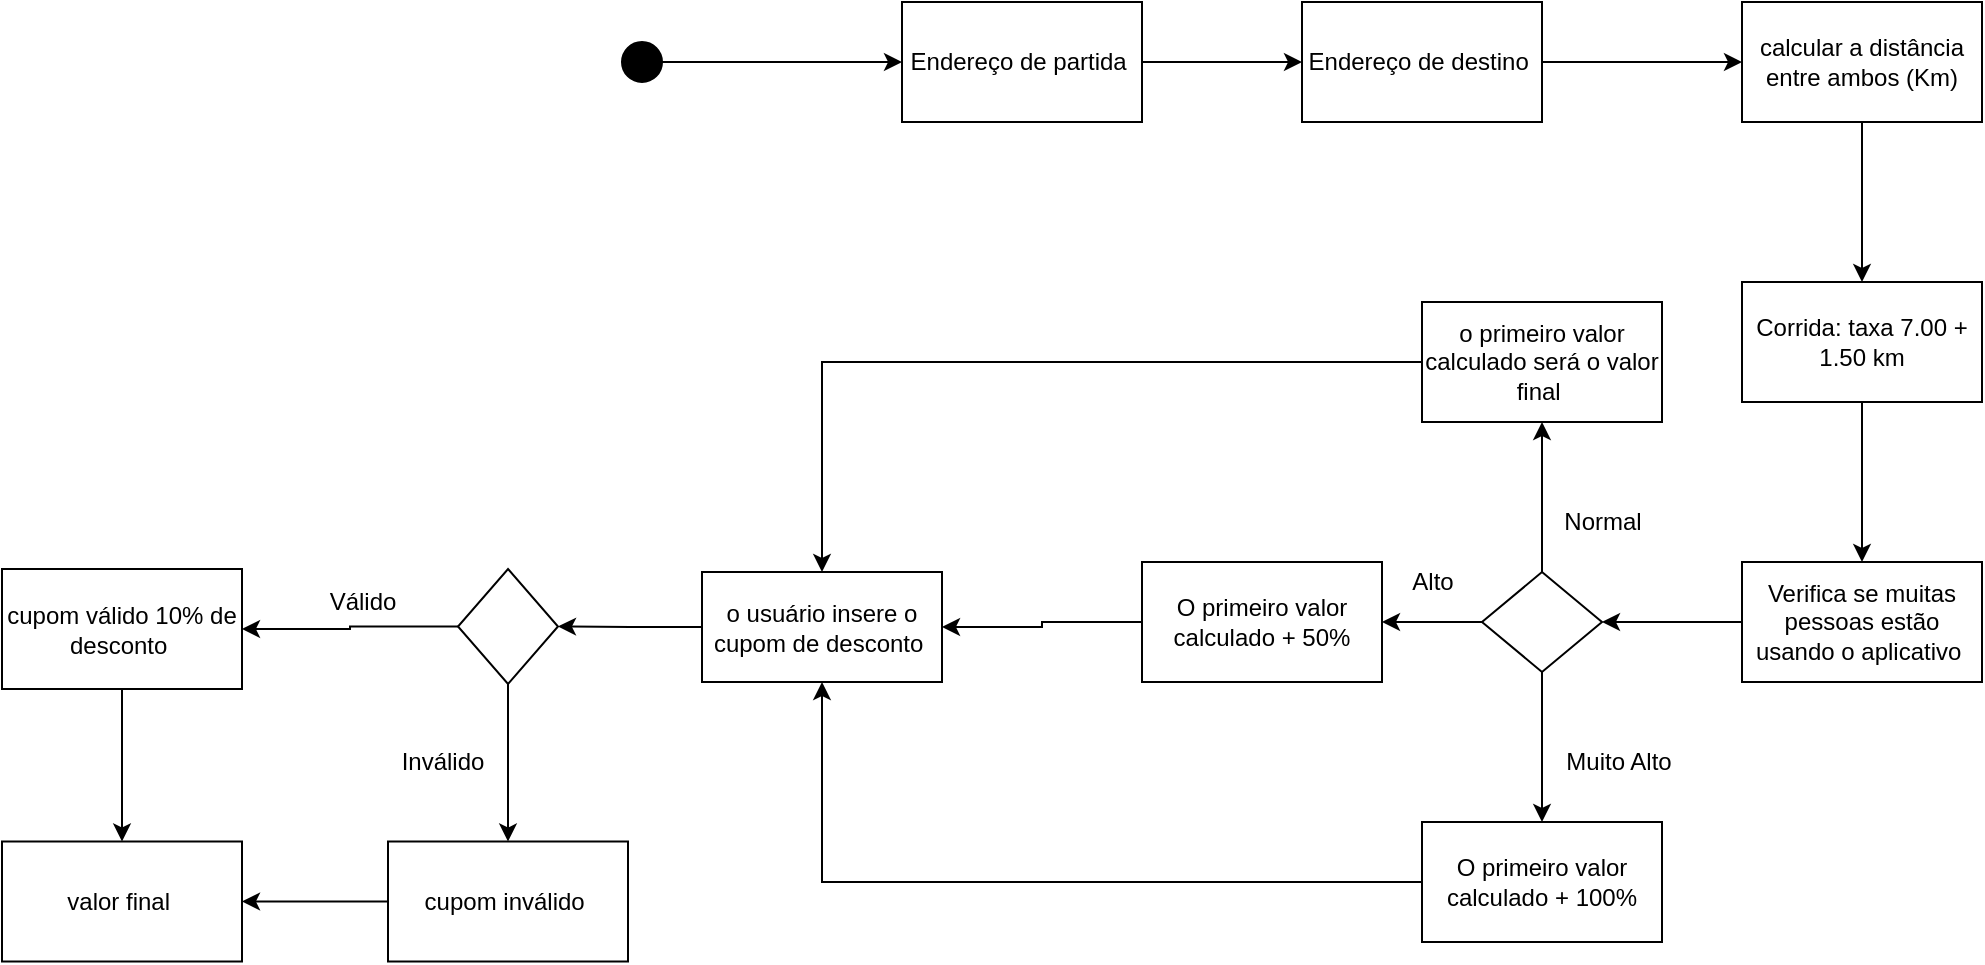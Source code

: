 <mxfile version="20.2.7" type="device"><diagram id="ayTPKDDpaQY5JSlYP_Y3" name="Página-1"><mxGraphModel dx="2310" dy="816" grid="1" gridSize="10" guides="1" tooltips="1" connect="1" arrows="1" fold="1" page="1" pageScale="1" pageWidth="827" pageHeight="1169" math="0" shadow="0"><root><mxCell id="0"/><mxCell id="1" parent="0"/><mxCell id="5ftgUuQCBgNfHQvM9jt2-3" value="" style="edgeStyle=orthogonalEdgeStyle;rounded=0;orthogonalLoop=1;jettySize=auto;html=1;" edge="1" parent="1" source="5ftgUuQCBgNfHQvM9jt2-1" target="5ftgUuQCBgNfHQvM9jt2-2"><mxGeometry relative="1" as="geometry"/></mxCell><mxCell id="5ftgUuQCBgNfHQvM9jt2-1" value="" style="ellipse;whiteSpace=wrap;html=1;aspect=fixed;fillColor=#000000;" vertex="1" parent="1"><mxGeometry x="50" y="40" width="20" height="20" as="geometry"/></mxCell><mxCell id="5ftgUuQCBgNfHQvM9jt2-6" value="" style="edgeStyle=orthogonalEdgeStyle;rounded=0;orthogonalLoop=1;jettySize=auto;html=1;exitX=1;exitY=0.5;exitDx=0;exitDy=0;" edge="1" parent="1" source="5ftgUuQCBgNfHQvM9jt2-7" target="5ftgUuQCBgNfHQvM9jt2-5"><mxGeometry relative="1" as="geometry"><mxPoint x="360" y="80" as="sourcePoint"/></mxGeometry></mxCell><mxCell id="5ftgUuQCBgNfHQvM9jt2-8" value="" style="edgeStyle=orthogonalEdgeStyle;rounded=0;orthogonalLoop=1;jettySize=auto;html=1;" edge="1" parent="1" source="5ftgUuQCBgNfHQvM9jt2-2" target="5ftgUuQCBgNfHQvM9jt2-7"><mxGeometry relative="1" as="geometry"/></mxCell><mxCell id="5ftgUuQCBgNfHQvM9jt2-2" value="Endereço de partida&amp;nbsp;" style="whiteSpace=wrap;html=1;fillColor=#FFFFFF;" vertex="1" parent="1"><mxGeometry x="190" y="20" width="120" height="60" as="geometry"/></mxCell><mxCell id="5ftgUuQCBgNfHQvM9jt2-10" value="" style="edgeStyle=orthogonalEdgeStyle;rounded=0;orthogonalLoop=1;jettySize=auto;html=1;" edge="1" parent="1" source="5ftgUuQCBgNfHQvM9jt2-5" target="5ftgUuQCBgNfHQvM9jt2-9"><mxGeometry relative="1" as="geometry"/></mxCell><mxCell id="5ftgUuQCBgNfHQvM9jt2-5" value="calcular a distância entre ambos (Km)" style="whiteSpace=wrap;html=1;fillColor=#FFFFFF;" vertex="1" parent="1"><mxGeometry x="610" y="20" width="120" height="60" as="geometry"/></mxCell><mxCell id="5ftgUuQCBgNfHQvM9jt2-7" value="Endereço de destino&amp;nbsp;" style="whiteSpace=wrap;html=1;fillColor=#FFFFFF;" vertex="1" parent="1"><mxGeometry x="390" y="20" width="120" height="60" as="geometry"/></mxCell><mxCell id="5ftgUuQCBgNfHQvM9jt2-13" value="" style="edgeStyle=orthogonalEdgeStyle;rounded=0;orthogonalLoop=1;jettySize=auto;html=1;exitX=0;exitY=0.5;exitDx=0;exitDy=0;" edge="1" parent="1" source="5ftgUuQCBgNfHQvM9jt2-15" target="5ftgUuQCBgNfHQvM9jt2-12"><mxGeometry relative="1" as="geometry"><mxPoint x="570" y="230" as="sourcePoint"/></mxGeometry></mxCell><mxCell id="5ftgUuQCBgNfHQvM9jt2-16" value="" style="edgeStyle=orthogonalEdgeStyle;rounded=0;orthogonalLoop=1;jettySize=auto;html=1;" edge="1" parent="1" source="5ftgUuQCBgNfHQvM9jt2-9" target="5ftgUuQCBgNfHQvM9jt2-15"><mxGeometry relative="1" as="geometry"/></mxCell><mxCell id="5ftgUuQCBgNfHQvM9jt2-9" value="Corrida: taxa 7.00 +&lt;br&gt;1.50 km" style="whiteSpace=wrap;html=1;fillColor=#FFFFFF;" vertex="1" parent="1"><mxGeometry x="610" y="160" width="120" height="60" as="geometry"/></mxCell><mxCell id="5ftgUuQCBgNfHQvM9jt2-18" value="" style="edgeStyle=orthogonalEdgeStyle;rounded=0;orthogonalLoop=1;jettySize=auto;html=1;" edge="1" parent="1" source="5ftgUuQCBgNfHQvM9jt2-12" target="5ftgUuQCBgNfHQvM9jt2-17"><mxGeometry relative="1" as="geometry"/></mxCell><mxCell id="5ftgUuQCBgNfHQvM9jt2-22" value="" style="edgeStyle=orthogonalEdgeStyle;rounded=0;orthogonalLoop=1;jettySize=auto;html=1;" edge="1" parent="1" source="5ftgUuQCBgNfHQvM9jt2-12" target="5ftgUuQCBgNfHQvM9jt2-21"><mxGeometry relative="1" as="geometry"/></mxCell><mxCell id="5ftgUuQCBgNfHQvM9jt2-26" value="" style="edgeStyle=orthogonalEdgeStyle;rounded=0;orthogonalLoop=1;jettySize=auto;html=1;" edge="1" parent="1" source="5ftgUuQCBgNfHQvM9jt2-12" target="5ftgUuQCBgNfHQvM9jt2-25"><mxGeometry relative="1" as="geometry"/></mxCell><mxCell id="5ftgUuQCBgNfHQvM9jt2-12" value="" style="rhombus;whiteSpace=wrap;html=1;fillColor=#FFFFFF;" vertex="1" parent="1"><mxGeometry x="480" y="305" width="60" height="50" as="geometry"/></mxCell><mxCell id="5ftgUuQCBgNfHQvM9jt2-15" value="Verifica se muitas pessoas estão usando o aplicativo&amp;nbsp;" style="whiteSpace=wrap;html=1;fillColor=#FFFFFF;" vertex="1" parent="1"><mxGeometry x="610" y="300" width="120" height="60" as="geometry"/></mxCell><mxCell id="5ftgUuQCBgNfHQvM9jt2-30" style="edgeStyle=orthogonalEdgeStyle;rounded=0;orthogonalLoop=1;jettySize=auto;html=1;exitX=0;exitY=0.5;exitDx=0;exitDy=0;entryX=1;entryY=0.5;entryDx=0;entryDy=0;" edge="1" parent="1" source="5ftgUuQCBgNfHQvM9jt2-17" target="5ftgUuQCBgNfHQvM9jt2-28"><mxGeometry relative="1" as="geometry"/></mxCell><mxCell id="5ftgUuQCBgNfHQvM9jt2-17" value="O primeiro valor calculado + 50%" style="whiteSpace=wrap;html=1;fillColor=#FFFFFF;" vertex="1" parent="1"><mxGeometry x="310" y="300" width="120" height="60" as="geometry"/></mxCell><mxCell id="5ftgUuQCBgNfHQvM9jt2-31" style="edgeStyle=orthogonalEdgeStyle;rounded=0;orthogonalLoop=1;jettySize=auto;html=1;exitX=0;exitY=0.5;exitDx=0;exitDy=0;entryX=0.5;entryY=0;entryDx=0;entryDy=0;" edge="1" parent="1" source="5ftgUuQCBgNfHQvM9jt2-21" target="5ftgUuQCBgNfHQvM9jt2-28"><mxGeometry relative="1" as="geometry"><Array as="points"><mxPoint x="150" y="200"/></Array></mxGeometry></mxCell><mxCell id="5ftgUuQCBgNfHQvM9jt2-21" value="o primeiro valor calculado será o valor final&amp;nbsp;" style="whiteSpace=wrap;html=1;fillColor=#FFFFFF;" vertex="1" parent="1"><mxGeometry x="450" y="170" width="120" height="60" as="geometry"/></mxCell><mxCell id="5ftgUuQCBgNfHQvM9jt2-23" value="Normal" style="text;html=1;align=center;verticalAlign=middle;resizable=0;points=[];autosize=1;strokeColor=none;fillColor=none;" vertex="1" parent="1"><mxGeometry x="510" y="265" width="60" height="30" as="geometry"/></mxCell><mxCell id="5ftgUuQCBgNfHQvM9jt2-24" value="Alto" style="text;html=1;align=center;verticalAlign=middle;resizable=0;points=[];autosize=1;strokeColor=none;fillColor=none;" vertex="1" parent="1"><mxGeometry x="435" y="295" width="40" height="30" as="geometry"/></mxCell><mxCell id="5ftgUuQCBgNfHQvM9jt2-29" value="" style="edgeStyle=orthogonalEdgeStyle;rounded=0;orthogonalLoop=1;jettySize=auto;html=1;" edge="1" parent="1" source="5ftgUuQCBgNfHQvM9jt2-25" target="5ftgUuQCBgNfHQvM9jt2-28"><mxGeometry relative="1" as="geometry"/></mxCell><mxCell id="5ftgUuQCBgNfHQvM9jt2-25" value="O primeiro valor calculado + 100%" style="whiteSpace=wrap;html=1;fillColor=#FFFFFF;" vertex="1" parent="1"><mxGeometry x="450" y="430" width="120" height="60" as="geometry"/></mxCell><mxCell id="5ftgUuQCBgNfHQvM9jt2-27" value="Muito Alto" style="text;html=1;align=center;verticalAlign=middle;resizable=0;points=[];autosize=1;strokeColor=none;fillColor=none;" vertex="1" parent="1"><mxGeometry x="508" y="385" width="80" height="30" as="geometry"/></mxCell><mxCell id="5ftgUuQCBgNfHQvM9jt2-35" value="" style="edgeStyle=orthogonalEdgeStyle;rounded=0;orthogonalLoop=1;jettySize=auto;html=1;" edge="1" parent="1" source="5ftgUuQCBgNfHQvM9jt2-28" target="5ftgUuQCBgNfHQvM9jt2-34"><mxGeometry relative="1" as="geometry"/></mxCell><mxCell id="5ftgUuQCBgNfHQvM9jt2-28" value="o usuário insere o cupom de desconto&amp;nbsp;" style="whiteSpace=wrap;html=1;fillColor=#FFFFFF;" vertex="1" parent="1"><mxGeometry x="90" y="305" width="120" height="55" as="geometry"/></mxCell><mxCell id="5ftgUuQCBgNfHQvM9jt2-37" value="" style="edgeStyle=orthogonalEdgeStyle;rounded=0;orthogonalLoop=1;jettySize=auto;html=1;" edge="1" parent="1" source="5ftgUuQCBgNfHQvM9jt2-34" target="5ftgUuQCBgNfHQvM9jt2-36"><mxGeometry relative="1" as="geometry"/></mxCell><mxCell id="5ftgUuQCBgNfHQvM9jt2-39" value="" style="edgeStyle=orthogonalEdgeStyle;rounded=0;orthogonalLoop=1;jettySize=auto;html=1;" edge="1" parent="1" source="5ftgUuQCBgNfHQvM9jt2-34" target="5ftgUuQCBgNfHQvM9jt2-38"><mxGeometry relative="1" as="geometry"/></mxCell><mxCell id="5ftgUuQCBgNfHQvM9jt2-34" value="" style="rhombus;whiteSpace=wrap;html=1;fillColor=#FFFFFF;" vertex="1" parent="1"><mxGeometry x="-32" y="303.5" width="50" height="57.5" as="geometry"/></mxCell><mxCell id="5ftgUuQCBgNfHQvM9jt2-44" value="" style="edgeStyle=orthogonalEdgeStyle;rounded=0;orthogonalLoop=1;jettySize=auto;html=1;" edge="1" parent="1" source="5ftgUuQCBgNfHQvM9jt2-36" target="5ftgUuQCBgNfHQvM9jt2-42"><mxGeometry relative="1" as="geometry"/></mxCell><mxCell id="5ftgUuQCBgNfHQvM9jt2-36" value="cupom válido 10% de desconto&amp;nbsp;" style="whiteSpace=wrap;html=1;fillColor=#FFFFFF;" vertex="1" parent="1"><mxGeometry x="-260" y="303.5" width="120" height="60" as="geometry"/></mxCell><mxCell id="5ftgUuQCBgNfHQvM9jt2-43" value="" style="edgeStyle=orthogonalEdgeStyle;rounded=0;orthogonalLoop=1;jettySize=auto;html=1;" edge="1" parent="1" source="5ftgUuQCBgNfHQvM9jt2-38" target="5ftgUuQCBgNfHQvM9jt2-42"><mxGeometry relative="1" as="geometry"/></mxCell><mxCell id="5ftgUuQCBgNfHQvM9jt2-38" value="cupom inválido&amp;nbsp;" style="whiteSpace=wrap;html=1;fillColor=#FFFFFF;" vertex="1" parent="1"><mxGeometry x="-67" y="439.75" width="120" height="60" as="geometry"/></mxCell><mxCell id="5ftgUuQCBgNfHQvM9jt2-40" value="Válido" style="text;html=1;align=center;verticalAlign=middle;resizable=0;points=[];autosize=1;strokeColor=none;fillColor=none;" vertex="1" parent="1"><mxGeometry x="-110" y="305" width="60" height="30" as="geometry"/></mxCell><mxCell id="5ftgUuQCBgNfHQvM9jt2-41" value="Inválido" style="text;html=1;align=center;verticalAlign=middle;resizable=0;points=[];autosize=1;strokeColor=none;fillColor=none;" vertex="1" parent="1"><mxGeometry x="-70" y="385" width="60" height="30" as="geometry"/></mxCell><mxCell id="5ftgUuQCBgNfHQvM9jt2-42" value="valor final&amp;nbsp;" style="whiteSpace=wrap;html=1;fillColor=#FFFFFF;" vertex="1" parent="1"><mxGeometry x="-260" y="439.75" width="120" height="60" as="geometry"/></mxCell></root></mxGraphModel></diagram></mxfile>